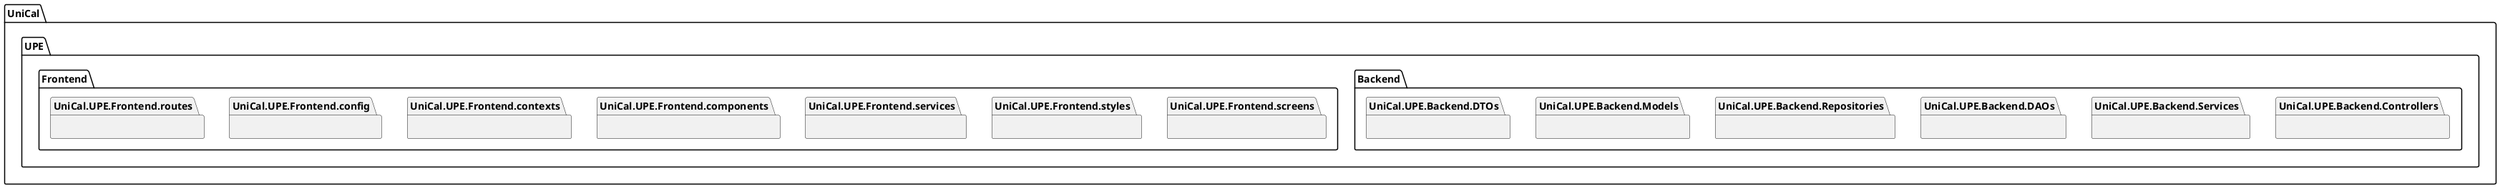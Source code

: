 @startuml
' Split into 4 pages
page 2x2
skinparam pageMargin 10
skinparam pageExternalColor gray
skinparam pageBorderColor black


package UniCal.UPE {

  namespace Backend {
    namespace Controllers{}
    namespace Services{}
    namespace DAOs{}
    namespace Repositories{}
    namespace Models{}
    namespace DTOs{}
   

  }
  
  namespace Frontend {
    namespace screens{}
    namespace styles{}
    namespace services{}
    namespace components{}
    namespace contexts{}
    namespace config{}
    namespace routes{}
  }
}


@enduml